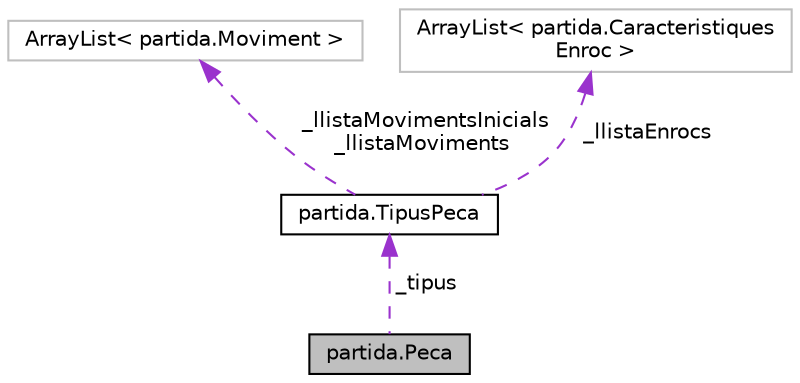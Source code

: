 digraph "partida.Peca"
{
 // LATEX_PDF_SIZE
  edge [fontname="Helvetica",fontsize="10",labelfontname="Helvetica",labelfontsize="10"];
  node [fontname="Helvetica",fontsize="10",shape=record];
  Node1 [label="partida.Peca",height=0.2,width=0.4,color="black", fillcolor="grey75", style="filled", fontcolor="black",tooltip=" "];
  Node2 -> Node1 [dir="back",color="darkorchid3",fontsize="10",style="dashed",label=" _tipus" ,fontname="Helvetica"];
  Node2 [label="partida.TipusPeca",height=0.2,width=0.4,color="black", fillcolor="white", style="filled",URL="$classpartida_1_1_tipus_peca.html",tooltip="Contenidor de Tipus de Peces."];
  Node3 -> Node2 [dir="back",color="darkorchid3",fontsize="10",style="dashed",label=" _llistaMovimentsInicials\n_llistaMoviments" ,fontname="Helvetica"];
  Node3 [label="ArrayList\< partida.Moviment \>",height=0.2,width=0.4,color="grey75", fillcolor="white", style="filled",tooltip=" "];
  Node4 -> Node2 [dir="back",color="darkorchid3",fontsize="10",style="dashed",label=" _llistaEnrocs" ,fontname="Helvetica"];
  Node4 [label="ArrayList\< partida.Caracteristiques\lEnroc \>",height=0.2,width=0.4,color="grey75", fillcolor="white", style="filled",tooltip=" "];
}

